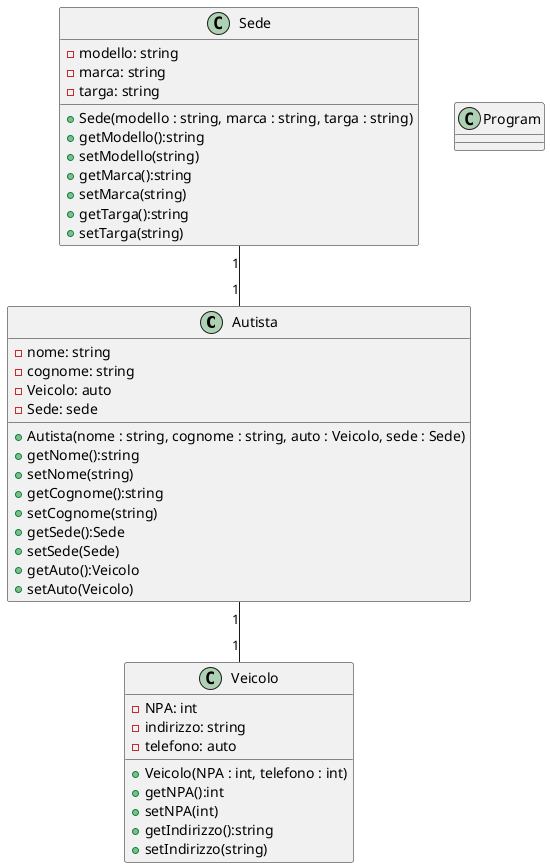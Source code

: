 @startuml
class Autista {
 -nome: string
 -cognome: string
 -Veicolo: auto
 -Sede: sede
 +Autista(nome : string, cognome : string, auto : Veicolo, sede : Sede)
 +getNome():string
 +setNome(string)
 +getCognome():string
 +setCognome(string)
 +getSede():Sede
 +setSede(Sede)
 +getAuto():Veicolo
 +setAuto(Veicolo)
}
class Sede {
 -modello: string
 -marca: string
 -targa: string
 +Sede(modello : string, marca : string, targa : string)
 +getModello():string
 +setModello(string)
 +getMarca():string
 +setMarca(string)
 +getTarga():string
 +setTarga(string)
}
class Veicolo {
 -NPA: int
 -indirizzo: string
 -telefono: auto
 +Veicolo(NPA : int, telefono : int)
 +getNPA():int
 +setNPA(int)
 +getIndirizzo():string
 +setIndirizzo(string)
}

class Program {
}
Autista "1"--"1" Veicolo
Sede "1"--"1" Autista





@enduml